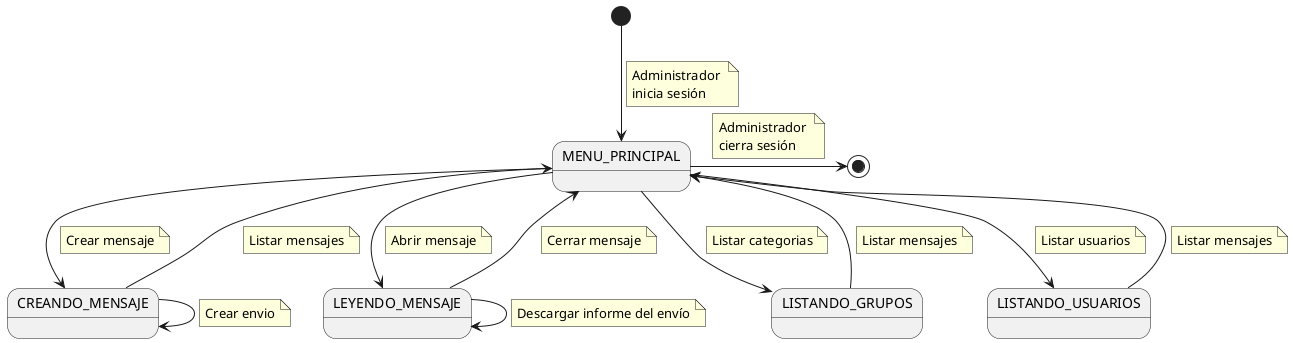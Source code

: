 @startuml
state "MENU_PRINCIPAL" as MenuPrincipal
state "CREANDO_MENSAJE" as CreandoMensaje
state "LEYENDO_MENSAJE" as LeyendoMensaje
state "LISTANDO_GRUPOS" as Grupos
state "LISTANDO_USUARIOS" as Usuarios

[*] --> MenuPrincipal
    note on link
        Administrador 
        inicia sesión
    end note

MenuPrincipal -> [*]
    note on link
        Administrador 
        cierra sesión
    end note

MenuPrincipal --> LeyendoMensaje
    note on link
        Abrir mensaje
    end note

LeyendoMensaje --> MenuPrincipal
    note on link
        Cerrar mensaje
    end note

MenuPrincipal --> CreandoMensaje
    note on link
        Crear mensaje
    end note

CreandoMensaje --> CreandoMensaje 
    note on link
        Crear envio
    end note

LeyendoMensaje --> LeyendoMensaje 
    note on link
        Descargar informe del envío
    end note

CreandoMensaje --> MenuPrincipal
    note on link
        Listar mensajes
    end note

MenuPrincipal --> Grupos
    note on link
        Listar categorias
    end note

Grupos --> MenuPrincipal
    note on link
        Listar mensajes
    end note

MenuPrincipal --> Usuarios
    note on link
        Listar usuarios
    end note

Usuarios--> MenuPrincipal
    note on link
        Listar mensajes
    end note

@enduml